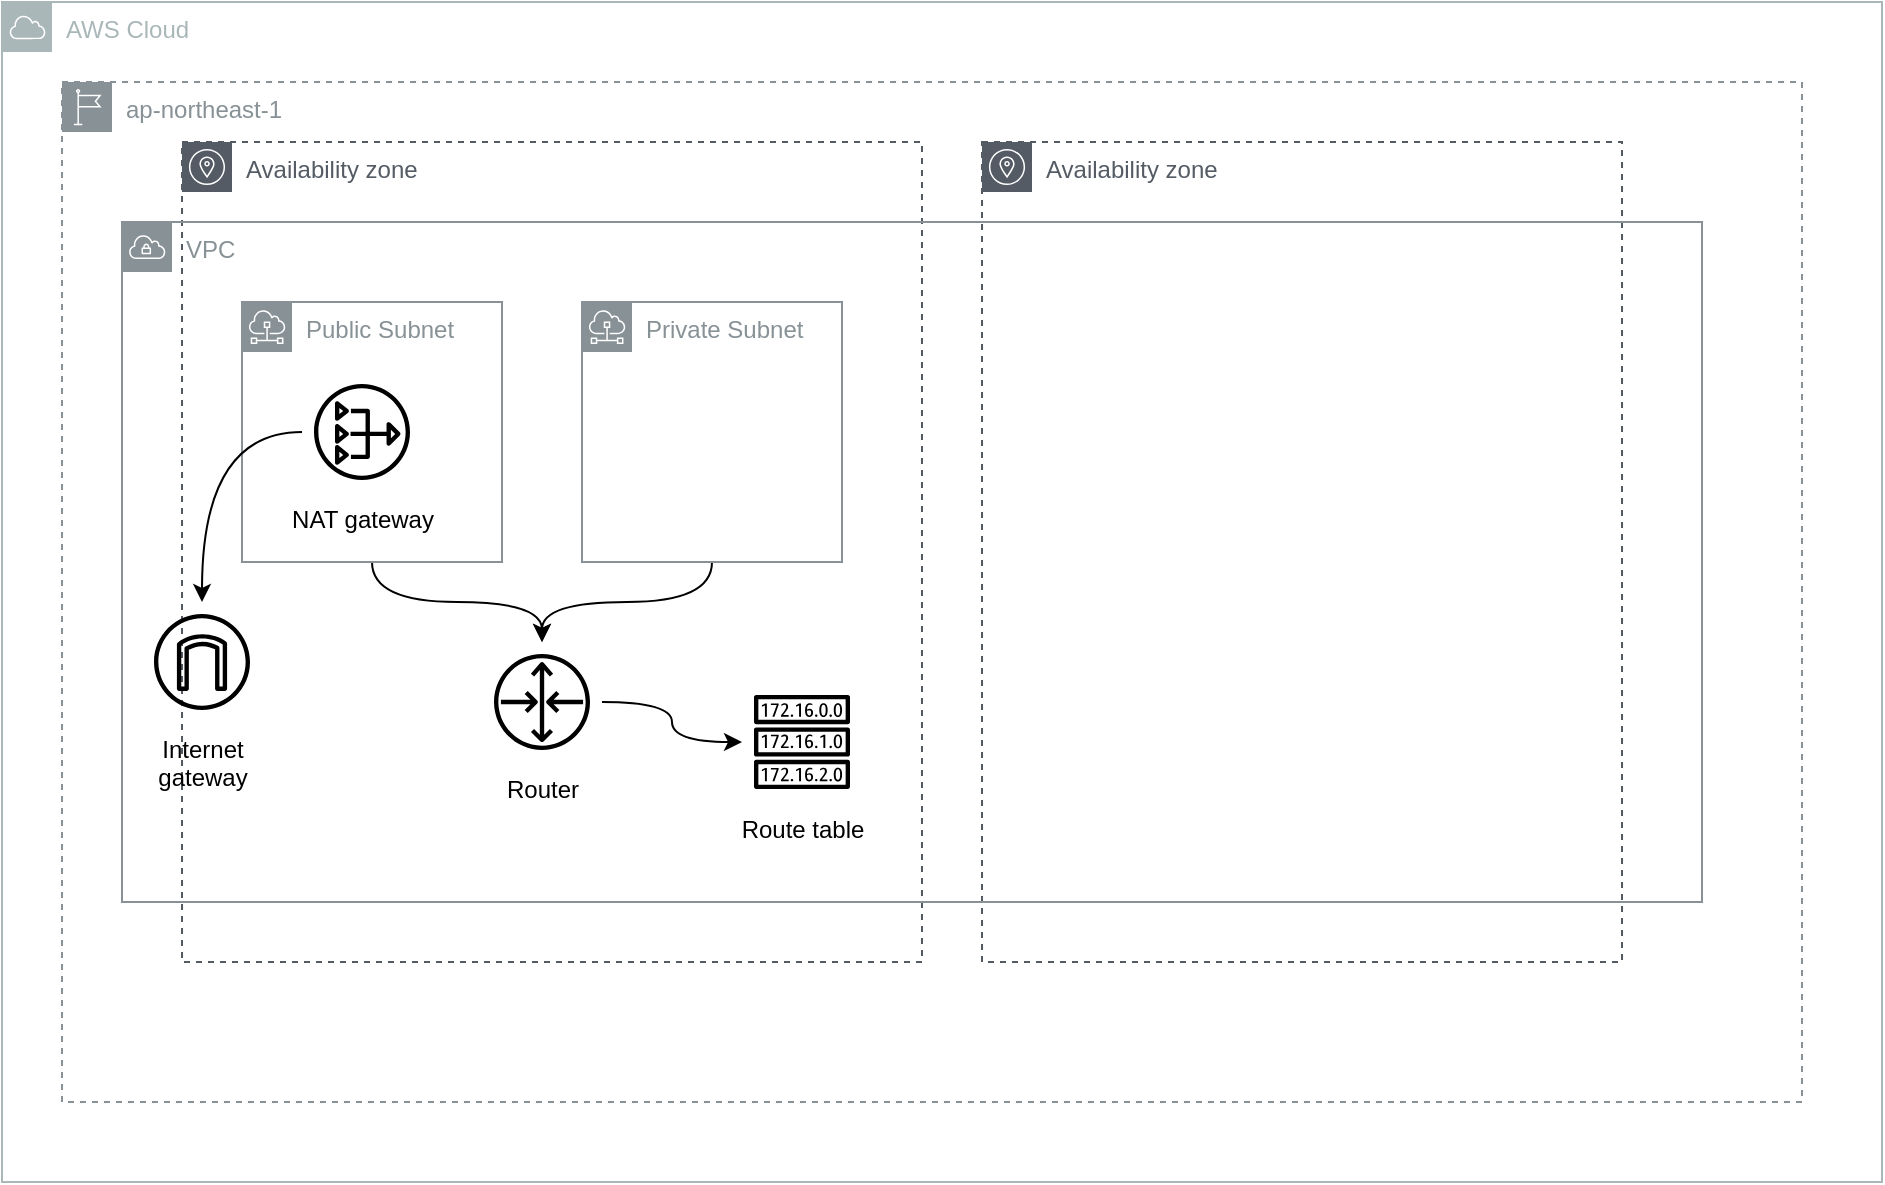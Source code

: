 <mxfile version="23.1.4" type="github">
  <diagram name="Page-1" id="98S-InChbkBYW1GwgXFS">
    <mxGraphModel dx="946" dy="607" grid="1" gridSize="10" guides="1" tooltips="1" connect="1" arrows="1" fold="1" page="1" pageScale="1" pageWidth="850" pageHeight="1100" math="0" shadow="0">
      <root>
        <mxCell id="0" />
        <mxCell id="1" parent="0" />
        <mxCell id="r2hI-yu4fjiWKP0jn3Z8-1" value="AWS Cloud" style="sketch=0;outlineConnect=0;gradientColor=none;html=1;whiteSpace=wrap;fontSize=12;fontStyle=0;shape=mxgraph.aws4.group;grIcon=mxgraph.aws4.group_aws_cloud;strokeColor=#AAB7B8;fillColor=none;verticalAlign=top;align=left;spacingLeft=30;fontColor=#AAB7B8;dashed=0;" vertex="1" parent="1">
          <mxGeometry x="80" y="140" width="940" height="590" as="geometry" />
        </mxCell>
        <mxCell id="r2hI-yu4fjiWKP0jn3Z8-2" value="ap-northeast-1" style="sketch=0;outlineConnect=0;gradientColor=none;html=1;whiteSpace=wrap;fontSize=12;fontStyle=0;shape=mxgraph.aws4.group;grIcon=mxgraph.aws4.group_region;strokeColor=#879196;fillColor=none;verticalAlign=top;align=left;spacingLeft=30;fontColor=#879196;dashed=1;" vertex="1" parent="1">
          <mxGeometry x="110" y="180" width="870" height="510" as="geometry" />
        </mxCell>
        <mxCell id="r2hI-yu4fjiWKP0jn3Z8-4" value="Availability zone" style="sketch=0;outlineConnect=0;gradientColor=none;html=1;whiteSpace=wrap;fontSize=12;fontStyle=0;shape=mxgraph.aws4.group;grIcon=mxgraph.aws4.group_availability_zone;strokeColor=#545B64;fillColor=none;verticalAlign=top;align=left;spacingLeft=30;fontColor=#545B64;dashed=1;" vertex="1" parent="1">
          <mxGeometry x="170" y="210" width="370" height="410" as="geometry" />
        </mxCell>
        <mxCell id="r2hI-yu4fjiWKP0jn3Z8-5" value="Availability zone" style="sketch=0;outlineConnect=0;gradientColor=none;html=1;whiteSpace=wrap;fontSize=12;fontStyle=0;shape=mxgraph.aws4.group;grIcon=mxgraph.aws4.group_availability_zone;strokeColor=#545B64;fillColor=none;verticalAlign=top;align=left;spacingLeft=30;fontColor=#545B64;dashed=1;" vertex="1" parent="1">
          <mxGeometry x="570" y="210" width="320" height="410" as="geometry" />
        </mxCell>
        <mxCell id="r2hI-yu4fjiWKP0jn3Z8-3" value="VPC" style="sketch=0;outlineConnect=0;gradientColor=none;html=1;whiteSpace=wrap;fontSize=12;fontStyle=0;shape=mxgraph.aws4.group;grIcon=mxgraph.aws4.group_vpc;strokeColor=#879196;fillColor=none;verticalAlign=top;align=left;spacingLeft=30;fontColor=#879196;dashed=0;" vertex="1" parent="1">
          <mxGeometry x="140" y="250" width="790" height="340" as="geometry" />
        </mxCell>
        <mxCell id="r2hI-yu4fjiWKP0jn3Z8-16" style="edgeStyle=orthogonalEdgeStyle;rounded=0;orthogonalLoop=1;jettySize=auto;html=1;curved=1;" edge="1" parent="1" source="r2hI-yu4fjiWKP0jn3Z8-6" target="r2hI-yu4fjiWKP0jn3Z8-10">
          <mxGeometry relative="1" as="geometry" />
        </mxCell>
        <mxCell id="r2hI-yu4fjiWKP0jn3Z8-6" value="Public Subnet" style="sketch=0;outlineConnect=0;gradientColor=none;html=1;whiteSpace=wrap;fontSize=12;fontStyle=0;shape=mxgraph.aws4.group;grIcon=mxgraph.aws4.group_subnet;strokeColor=#879196;fillColor=none;verticalAlign=top;align=left;spacingLeft=30;fontColor=#879196;dashed=0;" vertex="1" parent="1">
          <mxGeometry x="200" y="290" width="130" height="130" as="geometry" />
        </mxCell>
        <mxCell id="r2hI-yu4fjiWKP0jn3Z8-14" style="edgeStyle=orthogonalEdgeStyle;rounded=0;orthogonalLoop=1;jettySize=auto;html=1;curved=1;" edge="1" parent="1" source="r2hI-yu4fjiWKP0jn3Z8-7" target="r2hI-yu4fjiWKP0jn3Z8-10">
          <mxGeometry relative="1" as="geometry" />
        </mxCell>
        <mxCell id="r2hI-yu4fjiWKP0jn3Z8-7" value="Private Subnet" style="sketch=0;outlineConnect=0;gradientColor=none;html=1;whiteSpace=wrap;fontSize=12;fontStyle=0;shape=mxgraph.aws4.group;grIcon=mxgraph.aws4.group_subnet;strokeColor=#879196;fillColor=none;verticalAlign=top;align=left;spacingLeft=30;fontColor=#879196;dashed=0;" vertex="1" parent="1">
          <mxGeometry x="370" y="290" width="130" height="130" as="geometry" />
        </mxCell>
        <mxCell id="r2hI-yu4fjiWKP0jn3Z8-8" value="Internet&#xa;gateway" style="sketch=0;outlineConnect=0;fillColor=none;dashed=0;verticalLabelPosition=bottom;verticalAlign=top;align=center;html=1;fontSize=12;fontStyle=0;aspect=fixed;shape=mxgraph.aws4.resourceIcon;resIcon=mxgraph.aws4.internet_gateway;" vertex="1" parent="1">
          <mxGeometry x="150" y="440" width="60" height="60" as="geometry" />
        </mxCell>
        <mxCell id="r2hI-yu4fjiWKP0jn3Z8-12" style="edgeStyle=orthogonalEdgeStyle;rounded=0;orthogonalLoop=1;jettySize=auto;html=1;curved=1;" edge="1" parent="1" source="r2hI-yu4fjiWKP0jn3Z8-9" target="r2hI-yu4fjiWKP0jn3Z8-8">
          <mxGeometry relative="1" as="geometry" />
        </mxCell>
        <mxCell id="r2hI-yu4fjiWKP0jn3Z8-9" value="NAT gateway" style="sketch=0;outlineConnect=0;dashed=0;verticalLabelPosition=bottom;verticalAlign=top;align=center;html=1;fontSize=12;fontStyle=0;aspect=fixed;shape=mxgraph.aws4.resourceIcon;resIcon=mxgraph.aws4.nat_gateway;fillColor=none;" vertex="1" parent="1">
          <mxGeometry x="230" y="325" width="60" height="60" as="geometry" />
        </mxCell>
        <mxCell id="r2hI-yu4fjiWKP0jn3Z8-15" style="edgeStyle=orthogonalEdgeStyle;rounded=0;orthogonalLoop=1;jettySize=auto;html=1;curved=1;" edge="1" parent="1" source="r2hI-yu4fjiWKP0jn3Z8-10" target="r2hI-yu4fjiWKP0jn3Z8-11">
          <mxGeometry relative="1" as="geometry" />
        </mxCell>
        <mxCell id="r2hI-yu4fjiWKP0jn3Z8-10" value="Router" style="sketch=0;outlineConnect=0;fillColor=none;dashed=0;verticalLabelPosition=bottom;verticalAlign=top;align=center;html=1;fontSize=12;fontStyle=0;aspect=fixed;shape=mxgraph.aws4.resourceIcon;resIcon=mxgraph.aws4.router;" vertex="1" parent="1">
          <mxGeometry x="320" y="460" width="60" height="60" as="geometry" />
        </mxCell>
        <mxCell id="r2hI-yu4fjiWKP0jn3Z8-11" value="Route table" style="sketch=0;outlineConnect=0;fillColor=none;dashed=0;verticalLabelPosition=bottom;verticalAlign=top;align=center;html=1;fontSize=12;fontStyle=0;aspect=fixed;shape=mxgraph.aws4.resourceIcon;resIcon=mxgraph.aws4.route_table;" vertex="1" parent="1">
          <mxGeometry x="450" y="480" width="60" height="60" as="geometry" />
        </mxCell>
      </root>
    </mxGraphModel>
  </diagram>
</mxfile>
